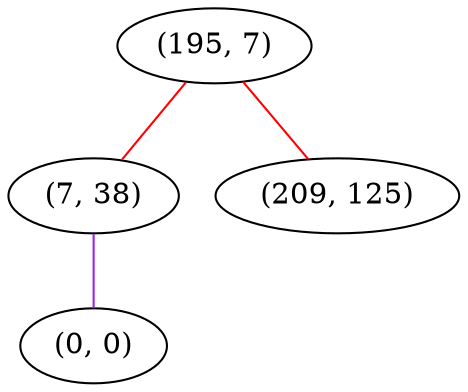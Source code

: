 graph "" {
"(195, 7)";
"(7, 38)";
"(0, 0)";
"(209, 125)";
"(195, 7)" -- "(209, 125)"  [color=red, key=0, weight=1];
"(195, 7)" -- "(7, 38)"  [color=red, key=0, weight=1];
"(7, 38)" -- "(0, 0)"  [color=purple, key=0, weight=4];
}
